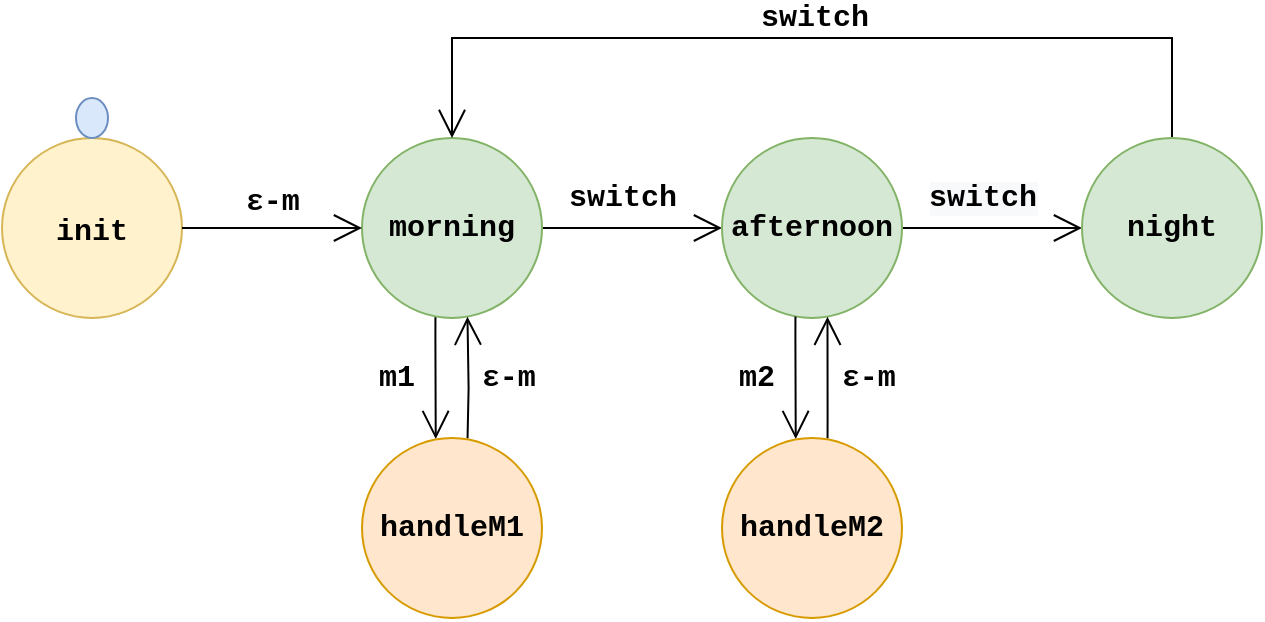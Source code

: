 <mxfile version="14.6.13" type="device"><diagram id="E3m1zYJ6w710DkJ9oPEd" name="Pagina-1"><mxGraphModel dx="1117" dy="661" grid="1" gridSize="10" guides="1" tooltips="1" connect="1" arrows="1" fold="1" page="1" pageScale="1" pageWidth="827" pageHeight="1169" math="0" shadow="0"><root><mxCell id="0"/><mxCell id="1" parent="0"/><mxCell id="38Qb7gHNjrUdtTGhRTR2-4" value="" style="group" vertex="1" connectable="0" parent="1"><mxGeometry x="100" y="130" width="90" height="110" as="geometry"/></mxCell><mxCell id="38Qb7gHNjrUdtTGhRTR2-1" value="&lt;font style=&quot;font-size: 15px&quot;&gt;init&lt;/font&gt;" style="ellipse;whiteSpace=wrap;html=1;aspect=fixed;fontFamily=Courier New;fontStyle=1;fontSize=20;fillColor=#fff2cc;strokeColor=#d6b656;" vertex="1" parent="38Qb7gHNjrUdtTGhRTR2-4"><mxGeometry y="20" width="90" height="90" as="geometry"/></mxCell><mxCell id="38Qb7gHNjrUdtTGhRTR2-2" value="" style="ellipse;whiteSpace=wrap;html=1;fontFamily=Courier New;fontSize=20;fillColor=#dae8fc;strokeColor=#6c8ebf;" vertex="1" parent="38Qb7gHNjrUdtTGhRTR2-4"><mxGeometry x="37" width="16" height="20" as="geometry"/></mxCell><mxCell id="38Qb7gHNjrUdtTGhRTR2-11" value="&lt;b&gt;switch&lt;/b&gt;" style="edgeStyle=orthogonalEdgeStyle;rounded=0;orthogonalLoop=1;jettySize=auto;html=1;labelBackgroundColor=none;fontFamily=Courier New;fontSize=15;endArrow=open;endFill=0;endSize=12;" edge="1" parent="1" source="38Qb7gHNjrUdtTGhRTR2-6" target="38Qb7gHNjrUdtTGhRTR2-9"><mxGeometry x="-0.111" y="15" relative="1" as="geometry"><mxPoint as="offset"/></mxGeometry></mxCell><mxCell id="38Qb7gHNjrUdtTGhRTR2-16" value="&lt;b&gt;m1&lt;/b&gt;" style="edgeStyle=orthogonalEdgeStyle;rounded=0;orthogonalLoop=1;jettySize=auto;html=1;entryX=0.443;entryY=0.006;entryDx=0;entryDy=0;labelBackgroundColor=none;fontFamily=Courier New;fontSize=15;endArrow=open;endFill=0;endSize=12;exitX=0.408;exitY=0.991;exitDx=0;exitDy=0;exitPerimeter=0;entryPerimeter=0;" edge="1" parent="1" source="38Qb7gHNjrUdtTGhRTR2-6"><mxGeometry x="-0.007" y="-20" relative="1" as="geometry"><mxPoint x="316.78" y="240" as="sourcePoint"/><mxPoint x="316.87" y="300.54" as="targetPoint"/><Array as="points"><mxPoint x="317" y="250"/><mxPoint x="317" y="250"/></Array><mxPoint as="offset"/></mxGeometry></mxCell><mxCell id="38Qb7gHNjrUdtTGhRTR2-6" value="morning" style="ellipse;whiteSpace=wrap;html=1;aspect=fixed;fontFamily=Courier New;fontStyle=1;fontSize=15;fillColor=#d5e8d4;strokeColor=#82b366;" vertex="1" parent="1"><mxGeometry x="280" y="150" width="90" height="90" as="geometry"/></mxCell><mxCell id="38Qb7gHNjrUdtTGhRTR2-8" value="&lt;b&gt;&lt;span style=&quot;font-size: 11pt ; line-height: 107%&quot;&gt;ε&lt;/span&gt;-m&lt;/b&gt;&lt;br&gt;&lt;p class=&quot;MsoNormal&quot;&gt;&lt;/p&gt;" style="edgeStyle=orthogonalEdgeStyle;rounded=0;orthogonalLoop=1;jettySize=auto;html=1;fontFamily=Courier New;fontSize=15;labelBackgroundColor=none;endSize=12;endArrow=open;endFill=0;" edge="1" parent="1" source="38Qb7gHNjrUdtTGhRTR2-1" target="38Qb7gHNjrUdtTGhRTR2-6"><mxGeometry y="5" relative="1" as="geometry"><mxPoint as="offset"/></mxGeometry></mxCell><mxCell id="38Qb7gHNjrUdtTGhRTR2-12" value="&#10;&#10;&lt;b style=&quot;color: rgb(0, 0, 0); font-family: &amp;quot;courier new&amp;quot;; font-size: 15px; font-style: normal; letter-spacing: normal; text-align: center; text-indent: 0px; text-transform: none; word-spacing: 0px; background-color: rgb(248, 249, 250);&quot;&gt;switch&lt;/b&gt;&#10;&#10;" style="edgeStyle=orthogonalEdgeStyle;rounded=0;orthogonalLoop=1;jettySize=auto;html=1;labelBackgroundColor=none;fontFamily=Courier New;fontSize=15;endArrow=open;endFill=0;endSize=12;" edge="1" parent="1" source="38Qb7gHNjrUdtTGhRTR2-9" target="38Qb7gHNjrUdtTGhRTR2-10"><mxGeometry x="-0.111" y="15" relative="1" as="geometry"><mxPoint as="offset"/></mxGeometry></mxCell><mxCell id="38Qb7gHNjrUdtTGhRTR2-9" value="afternoon" style="ellipse;whiteSpace=wrap;html=1;aspect=fixed;fontFamily=Courier New;fontStyle=1;fontSize=15;fillColor=#d5e8d4;strokeColor=#82b366;" vertex="1" parent="1"><mxGeometry x="460" y="150" width="90" height="90" as="geometry"/></mxCell><mxCell id="38Qb7gHNjrUdtTGhRTR2-13" style="edgeStyle=orthogonalEdgeStyle;rounded=0;orthogonalLoop=1;jettySize=auto;html=1;entryX=0.5;entryY=0;entryDx=0;entryDy=0;labelBackgroundColor=none;fontFamily=Courier New;fontSize=15;endArrow=open;endFill=0;endSize=12;" edge="1" parent="1" source="38Qb7gHNjrUdtTGhRTR2-10" target="38Qb7gHNjrUdtTGhRTR2-6"><mxGeometry relative="1" as="geometry"><Array as="points"><mxPoint x="685" y="100"/><mxPoint x="325" y="100"/></Array></mxGeometry></mxCell><mxCell id="38Qb7gHNjrUdtTGhRTR2-14" value="&lt;b style=&quot;&quot;&gt;switch&lt;/b&gt;" style="edgeLabel;html=1;align=center;verticalAlign=middle;resizable=0;points=[];fontSize=15;fontFamily=Courier New;labelBackgroundColor=none;" vertex="1" connectable="0" parent="38Qb7gHNjrUdtTGhRTR2-13"><mxGeometry x="-0.129" y="-3" relative="1" as="geometry"><mxPoint x="-29" y="-7" as="offset"/></mxGeometry></mxCell><mxCell id="38Qb7gHNjrUdtTGhRTR2-10" value="night" style="ellipse;whiteSpace=wrap;html=1;aspect=fixed;fontFamily=Courier New;fontStyle=1;fontSize=15;fillColor=#d5e8d4;strokeColor=#82b366;" vertex="1" parent="1"><mxGeometry x="640" y="150" width="90" height="90" as="geometry"/></mxCell><mxCell id="38Qb7gHNjrUdtTGhRTR2-17" value="&lt;b&gt;&lt;span style=&quot;font-size: 11pt ; line-height: 15.693px&quot;&gt;ε&lt;/span&gt;-m&lt;/b&gt;" style="edgeStyle=orthogonalEdgeStyle;rounded=0;orthogonalLoop=1;jettySize=auto;html=1;entryX=0.586;entryY=0.993;entryDx=0;entryDy=0;entryPerimeter=0;labelBackgroundColor=none;fontFamily=Courier New;fontSize=15;endArrow=open;endFill=0;endSize=12;exitX=0.553;exitY=0.003;exitDx=0;exitDy=0;exitPerimeter=0;" edge="1" parent="1" target="38Qb7gHNjrUdtTGhRTR2-6"><mxGeometry x="0.007" y="-20" relative="1" as="geometry"><mxPoint x="332.77" y="300.27" as="sourcePoint"/><mxPoint x="332.77" y="240.18" as="targetPoint"/><mxPoint as="offset"/></mxGeometry></mxCell><mxCell id="38Qb7gHNjrUdtTGhRTR2-15" value="handleM1" style="ellipse;whiteSpace=wrap;html=1;aspect=fixed;fontFamily=Courier New;fontStyle=1;fontSize=15;fillColor=#ffe6cc;strokeColor=#d79b00;" vertex="1" parent="1"><mxGeometry x="280" y="300" width="90" height="90" as="geometry"/></mxCell><mxCell id="38Qb7gHNjrUdtTGhRTR2-24" value="&lt;b&gt;m2&lt;/b&gt;" style="edgeStyle=orthogonalEdgeStyle;rounded=0;orthogonalLoop=1;jettySize=auto;html=1;entryX=0.443;entryY=0.006;entryDx=0;entryDy=0;labelBackgroundColor=none;fontFamily=Courier New;fontSize=15;endArrow=open;endFill=0;endSize=12;exitX=0.408;exitY=0.991;exitDx=0;exitDy=0;exitPerimeter=0;entryPerimeter=0;" edge="1" parent="1"><mxGeometry x="-0.007" y="-20" relative="1" as="geometry"><mxPoint x="496.72" y="239.19" as="sourcePoint"/><mxPoint x="496.87" y="300.54" as="targetPoint"/><Array as="points"><mxPoint x="497" y="250"/><mxPoint x="497" y="250"/></Array><mxPoint as="offset"/></mxGeometry></mxCell><mxCell id="38Qb7gHNjrUdtTGhRTR2-25" value="&lt;b&gt;&lt;span style=&quot;font-size: 11pt ; line-height: 15.693px&quot;&gt;ε&lt;/span&gt;-m&lt;/b&gt;" style="edgeStyle=orthogonalEdgeStyle;rounded=0;orthogonalLoop=1;jettySize=auto;html=1;entryX=0.586;entryY=0.993;entryDx=0;entryDy=0;entryPerimeter=0;labelBackgroundColor=none;fontFamily=Courier New;fontSize=15;endArrow=open;endFill=0;endSize=12;exitX=0.553;exitY=0.003;exitDx=0;exitDy=0;exitPerimeter=0;" edge="1" parent="1"><mxGeometry x="0.007" y="-20" relative="1" as="geometry"><mxPoint x="512.77" y="300.27" as="sourcePoint"/><mxPoint x="512.74" y="239.37" as="targetPoint"/><mxPoint as="offset"/><Array as="points"><mxPoint x="513" y="290"/><mxPoint x="513" y="290"/></Array></mxGeometry></mxCell><mxCell id="38Qb7gHNjrUdtTGhRTR2-26" value="handleM2" style="ellipse;whiteSpace=wrap;html=1;aspect=fixed;fontFamily=Courier New;fontStyle=1;fontSize=15;fillColor=#ffe6cc;strokeColor=#d79b00;" vertex="1" parent="1"><mxGeometry x="460" y="300" width="90" height="90" as="geometry"/></mxCell></root></mxGraphModel></diagram></mxfile>